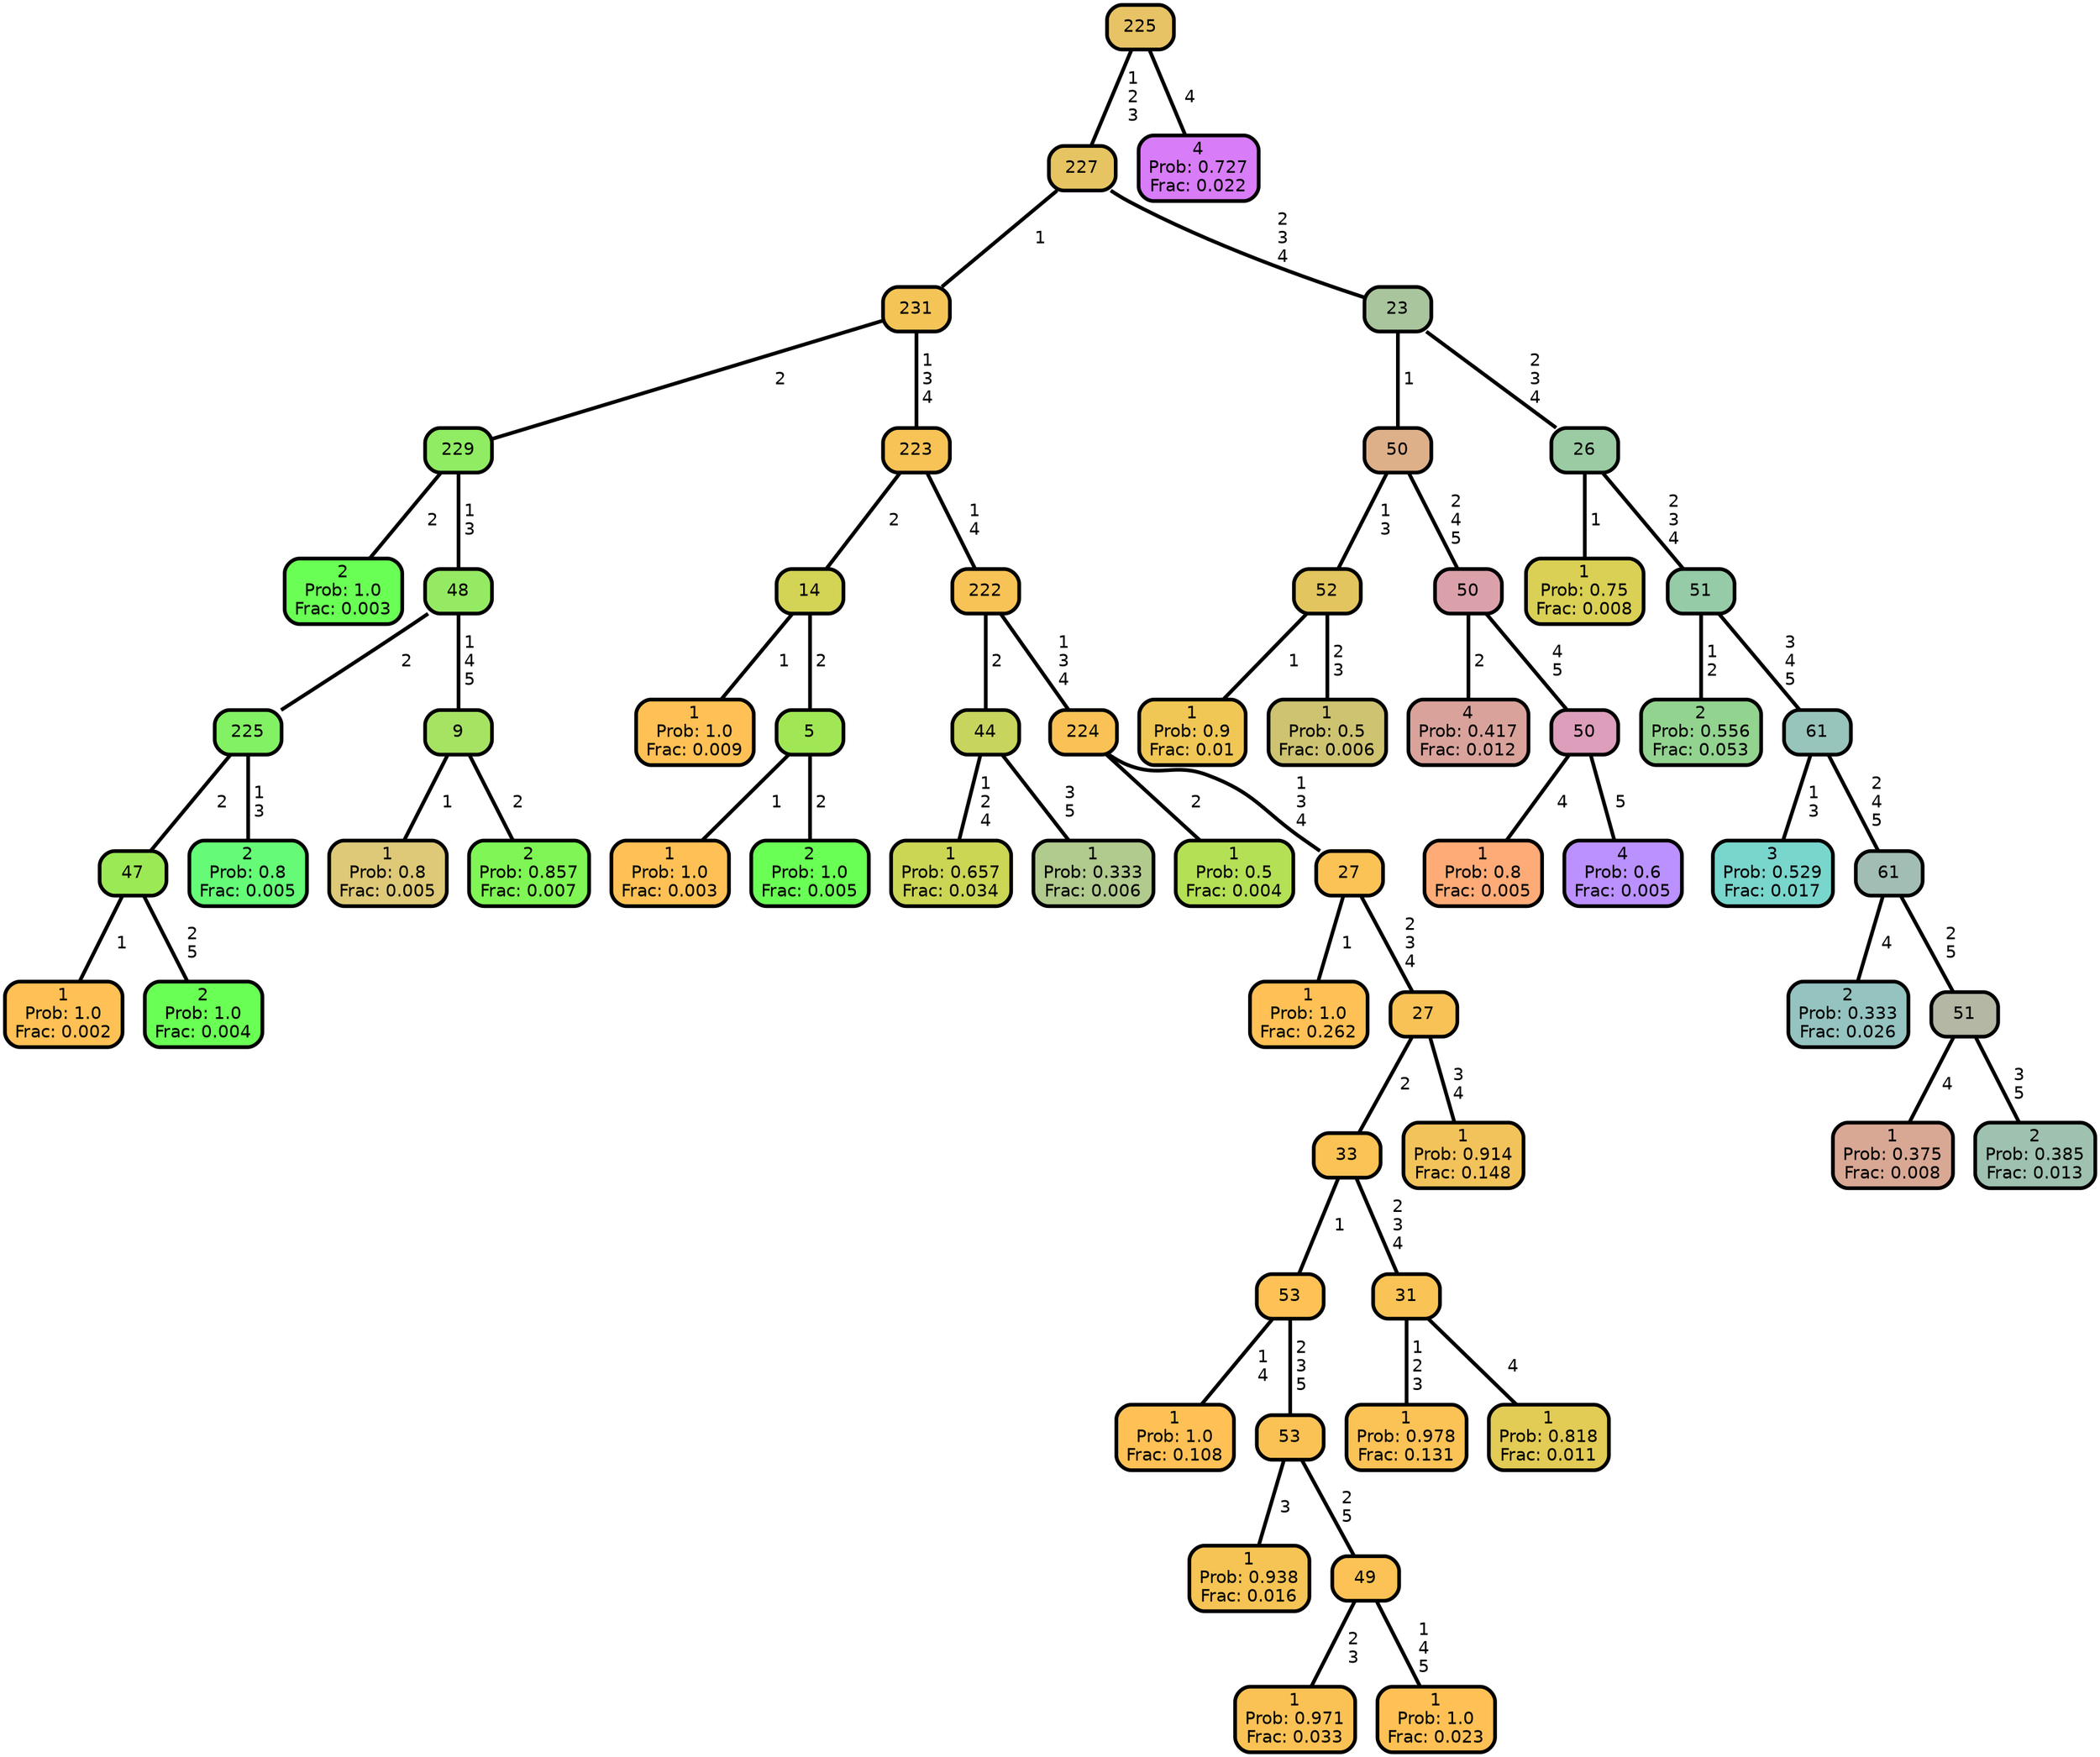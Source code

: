 graph Tree {
node [shape=box, style="filled, rounded",color="black",penwidth="3",fontcolor="black",                 fontname=helvetica] ;
graph [ranksep="0 equally", splines=straight,                 bgcolor=transparent, dpi=200] ;
edge [fontname=helvetica, color=black] ;
0 [label="2
Prob: 1.0
Frac: 0.003", fillcolor="#6aff55"] ;
1 [label="229", fillcolor="#90ec62"] ;
2 [label="1
Prob: 1.0
Frac: 0.002", fillcolor="#ffc155"] ;
3 [label="47", fillcolor="#9bea55"] ;
4 [label="2
Prob: 1.0
Frac: 0.004", fillcolor="#6aff55"] ;
5 [label="225", fillcolor="#83f164"] ;
6 [label="2
Prob: 0.8
Frac: 0.005", fillcolor="#65fb77"] ;
7 [label="48", fillcolor="#95ea63"] ;
8 [label="1
Prob: 0.8
Frac: 0.005", fillcolor="#ddc977"] ;
9 [label="9", fillcolor="#a6e363"] ;
10 [label="2
Prob: 0.857
Frac: 0.007", fillcolor="#7ff655"] ;
11 [label="231", fillcolor="#f4c457"] ;
12 [label="1
Prob: 1.0
Frac: 0.009", fillcolor="#ffc155"] ;
13 [label="14", fillcolor="#d3d355"] ;
14 [label="1
Prob: 1.0
Frac: 0.003", fillcolor="#ffc155"] ;
15 [label="5", fillcolor="#a1e755"] ;
16 [label="2
Prob: 1.0
Frac: 0.005", fillcolor="#6aff55"] ;
17 [label="223", fillcolor="#f7c356"] ;
18 [label="1
Prob: 0.657
Frac: 0.034", fillcolor="#cbd655"] ;
19 [label="44", fillcolor="#c7d45d"] ;
20 [label="1
Prob: 0.333
Frac: 0.006", fillcolor="#b1ca8d"] ;
21 [label="222", fillcolor="#f8c356"] ;
22 [label="1
Prob: 0.5
Frac: 0.004", fillcolor="#b4e055"] ;
23 [label="224", fillcolor="#fac256"] ;
24 [label="1
Prob: 1.0
Frac: 0.262", fillcolor="#ffc155"] ;
25 [label="27", fillcolor="#fbc256"] ;
26 [label="1
Prob: 1.0
Frac: 0.108", fillcolor="#ffc155"] ;
27 [label="53", fillcolor="#fdc155"] ;
28 [label="1
Prob: 0.938
Frac: 0.016", fillcolor="#f5c455"] ;
29 [label="53", fillcolor="#fac255"] ;
30 [label="1
Prob: 0.971
Frac: 0.033", fillcolor="#fac255"] ;
31 [label="49", fillcolor="#fcc255"] ;
32 [label="1
Prob: 1.0
Frac: 0.023", fillcolor="#ffc155"] ;
33 [label="33", fillcolor="#fbc255"] ;
34 [label="1
Prob: 0.978
Frac: 0.131", fillcolor="#fbc256"] ;
35 [label="31", fillcolor="#f9c356"] ;
36 [label="1
Prob: 0.818
Frac: 0.011", fillcolor="#e3cc55"] ;
37 [label="27", fillcolor="#f9c257"] ;
38 [label="1
Prob: 0.914
Frac: 0.148", fillcolor="#f3c35b"] ;
39 [label="227", fillcolor="#e7c462"] ;
40 [label="1
Prob: 0.9
Frac: 0.01", fillcolor="#f0c755"] ;
41 [label="52", fillcolor="#e3c55f"] ;
42 [label="1
Prob: 0.5
Frac: 0.006", fillcolor="#cdc371"] ;
43 [label="50", fillcolor="#deb08a"] ;
44 [label="4
Prob: 0.417
Frac: 0.012", fillcolor="#d9a39b"] ;
45 [label="50", fillcolor="#dba1aa"] ;
46 [label="1
Prob: 0.8
Frac: 0.005", fillcolor="#ffab77"] ;
47 [label="50", fillcolor="#dd9ebb"] ;
48 [label="4
Prob: 0.6
Frac: 0.005", fillcolor="#bb91ff"] ;
49 [label="23", fillcolor="#a9c59d"] ;
50 [label="1
Prob: 0.75
Frac: 0.008", fillcolor="#d9d055"] ;
51 [label="26", fillcolor="#9acba2"] ;
52 [label="2
Prob: 0.556
Frac: 0.053", fillcolor="#93d390"] ;
53 [label="51", fillcolor="#95cba7"] ;
54 [label="3
Prob: 0.529
Frac: 0.017", fillcolor="#79d6cd"] ;
55 [label="61", fillcolor="#97c4bb"] ;
56 [label="2
Prob: 0.333
Frac: 0.026", fillcolor="#94c3c0"] ;
57 [label="61", fillcolor="#a2beb4"] ;
58 [label="1
Prob: 0.375
Frac: 0.008", fillcolor="#d9a894"] ;
59 [label="51", fillcolor="#b5b7a5"] ;
60 [label="2
Prob: 0.385
Frac: 0.013", fillcolor="#9ec1b0"] ;
61 [label="225", fillcolor="#e7c365"] ;
62 [label="4
Prob: 0.727
Frac: 0.022", fillcolor="#d87cf7"] ;
1 -- 0 [label=" 2",penwidth=3] ;
1 -- 7 [label=" 1\n 3",penwidth=3] ;
3 -- 2 [label=" 1",penwidth=3] ;
3 -- 4 [label=" 2\n 5",penwidth=3] ;
5 -- 3 [label=" 2",penwidth=3] ;
5 -- 6 [label=" 1\n 3",penwidth=3] ;
7 -- 5 [label=" 2",penwidth=3] ;
7 -- 9 [label=" 1\n 4\n 5",penwidth=3] ;
9 -- 8 [label=" 1",penwidth=3] ;
9 -- 10 [label=" 2",penwidth=3] ;
11 -- 1 [label=" 2",penwidth=3] ;
11 -- 17 [label=" 1\n 3\n 4",penwidth=3] ;
13 -- 12 [label=" 1",penwidth=3] ;
13 -- 15 [label=" 2",penwidth=3] ;
15 -- 14 [label=" 1",penwidth=3] ;
15 -- 16 [label=" 2",penwidth=3] ;
17 -- 13 [label=" 2",penwidth=3] ;
17 -- 21 [label=" 1\n 4",penwidth=3] ;
19 -- 18 [label=" 1\n 2\n 4",penwidth=3] ;
19 -- 20 [label=" 3\n 5",penwidth=3] ;
21 -- 19 [label=" 2",penwidth=3] ;
21 -- 23 [label=" 1\n 3\n 4",penwidth=3] ;
23 -- 22 [label=" 2",penwidth=3] ;
23 -- 25 [label=" 1\n 3\n 4",penwidth=3] ;
25 -- 24 [label=" 1",penwidth=3] ;
25 -- 37 [label=" 2\n 3\n 4",penwidth=3] ;
27 -- 26 [label=" 1\n 4",penwidth=3] ;
27 -- 29 [label=" 2\n 3\n 5",penwidth=3] ;
29 -- 28 [label=" 3",penwidth=3] ;
29 -- 31 [label=" 2\n 5",penwidth=3] ;
31 -- 30 [label=" 2\n 3",penwidth=3] ;
31 -- 32 [label=" 1\n 4\n 5",penwidth=3] ;
33 -- 27 [label=" 1",penwidth=3] ;
33 -- 35 [label=" 2\n 3\n 4",penwidth=3] ;
35 -- 34 [label=" 1\n 2\n 3",penwidth=3] ;
35 -- 36 [label=" 4",penwidth=3] ;
37 -- 33 [label=" 2",penwidth=3] ;
37 -- 38 [label=" 3\n 4",penwidth=3] ;
39 -- 11 [label=" 1",penwidth=3] ;
39 -- 49 [label=" 2\n 3\n 4",penwidth=3] ;
41 -- 40 [label=" 1",penwidth=3] ;
41 -- 42 [label=" 2\n 3",penwidth=3] ;
43 -- 41 [label=" 1\n 3",penwidth=3] ;
43 -- 45 [label=" 2\n 4\n 5",penwidth=3] ;
45 -- 44 [label=" 2",penwidth=3] ;
45 -- 47 [label=" 4\n 5",penwidth=3] ;
47 -- 46 [label=" 4",penwidth=3] ;
47 -- 48 [label=" 5",penwidth=3] ;
49 -- 43 [label=" 1",penwidth=3] ;
49 -- 51 [label=" 2\n 3\n 4",penwidth=3] ;
51 -- 50 [label=" 1",penwidth=3] ;
51 -- 53 [label=" 2\n 3\n 4",penwidth=3] ;
53 -- 52 [label=" 1\n 2",penwidth=3] ;
53 -- 55 [label=" 3\n 4\n 5",penwidth=3] ;
55 -- 54 [label=" 1\n 3",penwidth=3] ;
55 -- 57 [label=" 2\n 4\n 5",penwidth=3] ;
57 -- 56 [label=" 4",penwidth=3] ;
57 -- 59 [label=" 2\n 5",penwidth=3] ;
59 -- 58 [label=" 4",penwidth=3] ;
59 -- 60 [label=" 3\n 5",penwidth=3] ;
61 -- 39 [label=" 1\n 2\n 3",penwidth=3] ;
61 -- 62 [label=" 4",penwidth=3] ;
{rank = same;}}